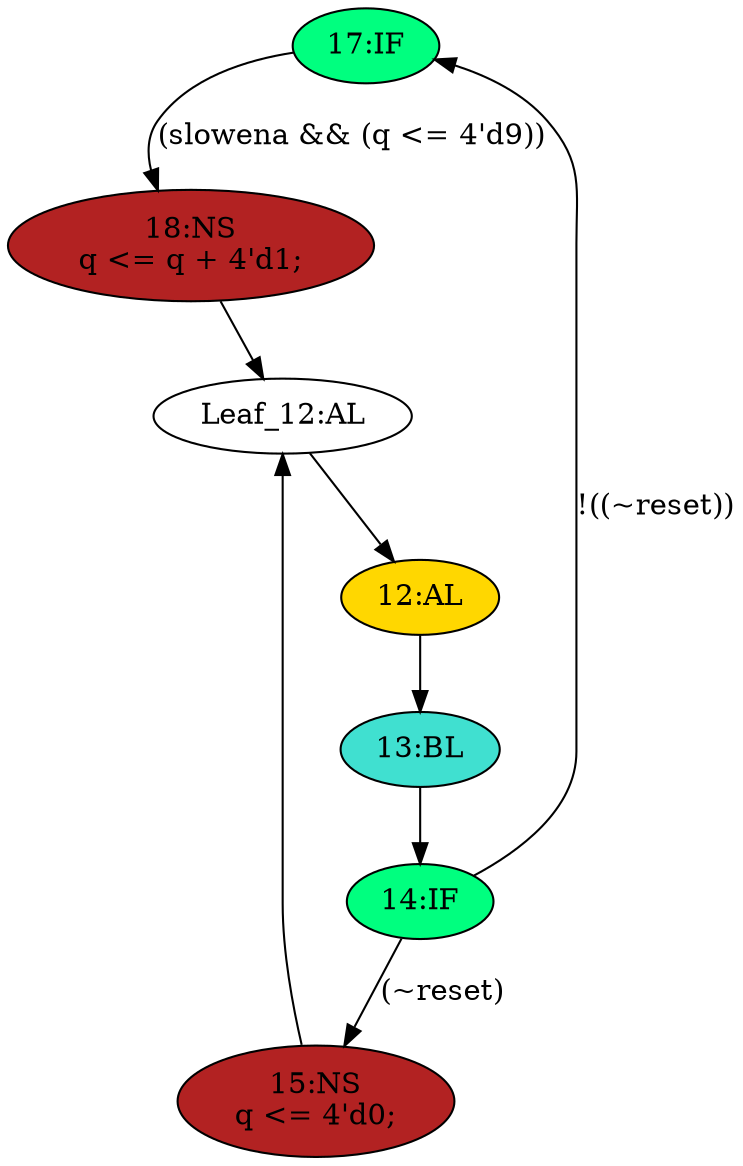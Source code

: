 strict digraph "compose( ,  )" {
	node [label="\N"];
	"17:IF"	[ast="<pyverilog.vparser.ast.IfStatement object at 0x7fa207ca3610>",
		fillcolor=springgreen,
		label="17:IF",
		statements="[]",
		style=filled,
		typ=IfStatement];
	"18:NS"	[ast="<pyverilog.vparser.ast.NonblockingSubstitution object at 0x7fa207c4ecd0>",
		fillcolor=firebrick,
		label="18:NS
q <= q + 4'd1;",
		statements="[<pyverilog.vparser.ast.NonblockingSubstitution object at 0x7fa207c4ecd0>]",
		style=filled,
		typ=NonblockingSubstitution];
	"17:IF" -> "18:NS"	[cond="['slowena', 'q']",
		label="(slowena && (q <= 4'd9))",
		lineno=17];
	"Leaf_12:AL"	[def_var="['q']",
		label="Leaf_12:AL"];
	"18:NS" -> "Leaf_12:AL"	[cond="[]",
		lineno=None];
	"13:BL"	[ast="<pyverilog.vparser.ast.Block object at 0x7fa207d350d0>",
		fillcolor=turquoise,
		label="13:BL",
		statements="[]",
		style=filled,
		typ=Block];
	"14:IF"	[ast="<pyverilog.vparser.ast.IfStatement object at 0x7fa207c56750>",
		fillcolor=springgreen,
		label="14:IF",
		statements="[]",
		style=filled,
		typ=IfStatement];
	"13:BL" -> "14:IF"	[cond="[]",
		lineno=None];
	"14:IF" -> "17:IF"	[cond="['reset']",
		label="!((~reset))",
		lineno=14];
	"15:NS"	[ast="<pyverilog.vparser.ast.NonblockingSubstitution object at 0x7fa207c56810>",
		fillcolor=firebrick,
		label="15:NS
q <= 4'd0;",
		statements="[<pyverilog.vparser.ast.NonblockingSubstitution object at 0x7fa207c56810>]",
		style=filled,
		typ=NonblockingSubstitution];
	"14:IF" -> "15:NS"	[cond="['reset']",
		label="(~reset)",
		lineno=14];
	"15:NS" -> "Leaf_12:AL"	[cond="[]",
		lineno=None];
	"12:AL"	[ast="<pyverilog.vparser.ast.Always object at 0x7fa207d35390>",
		clk_sens=True,
		fillcolor=gold,
		label="12:AL",
		sens="['clk']",
		statements="[]",
		style=filled,
		typ=Always,
		use_var="['reset', 'q', 'slowena']"];
	"12:AL" -> "13:BL"	[cond="[]",
		lineno=None];
	"Leaf_12:AL" -> "12:AL";
}

